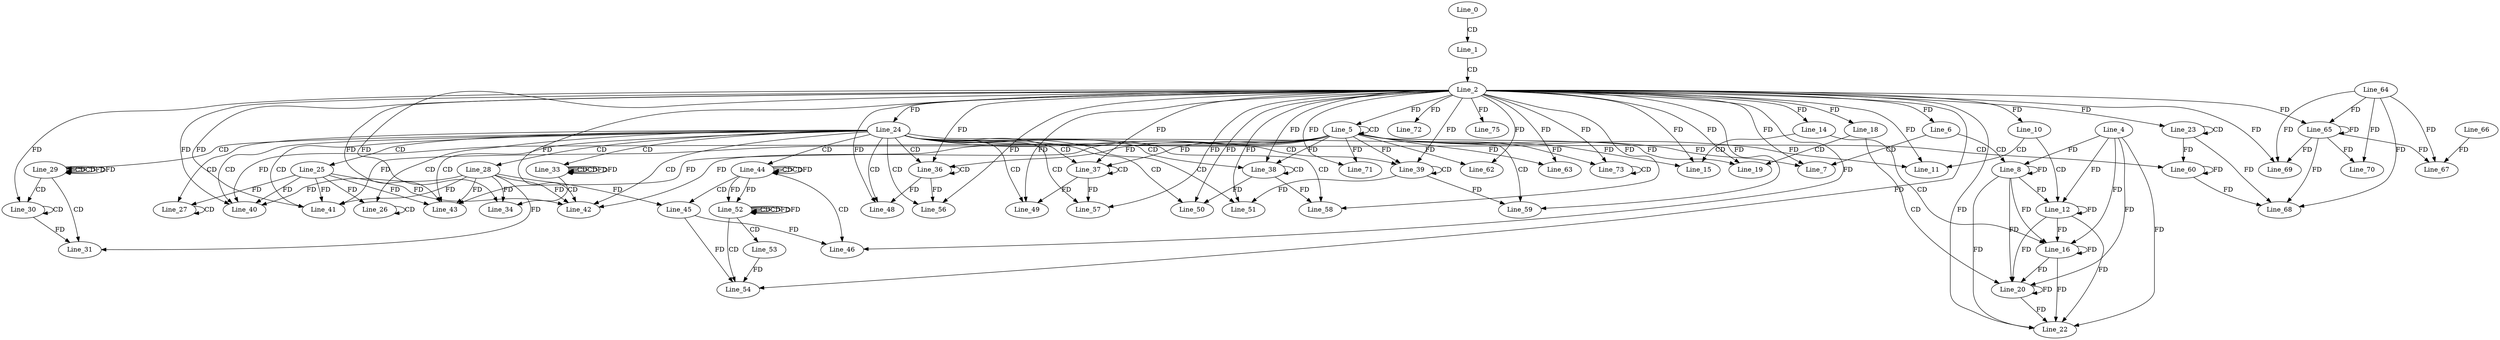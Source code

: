 digraph G {
  Line_0;
  Line_1;
  Line_2;
  Line_5;
  Line_5;
  Line_5;
  Line_6;
  Line_6;
  Line_6;
  Line_7;
  Line_8;
  Line_4;
  Line_10;
  Line_10;
  Line_10;
  Line_11;
  Line_12;
  Line_14;
  Line_14;
  Line_14;
  Line_15;
  Line_15;
  Line_16;
  Line_18;
  Line_18;
  Line_18;
  Line_19;
  Line_19;
  Line_20;
  Line_22;
  Line_22;
  Line_23;
  Line_23;
  Line_23;
  Line_24;
  Line_25;
  Line_26;
  Line_26;
  Line_27;
  Line_27;
  Line_28;
  Line_29;
  Line_29;
  Line_29;
  Line_30;
  Line_30;
  Line_30;
  Line_31;
  Line_33;
  Line_33;
  Line_33;
  Line_34;
  Line_36;
  Line_36;
  Line_37;
  Line_37;
  Line_38;
  Line_38;
  Line_39;
  Line_39;
  Line_40;
  Line_40;
  Line_41;
  Line_41;
  Line_42;
  Line_42;
  Line_43;
  Line_43;
  Line_44;
  Line_44;
  Line_44;
  Line_45;
  Line_45;
  Line_46;
  Line_48;
  Line_49;
  Line_50;
  Line_51;
  Line_52;
  Line_52;
  Line_52;
  Line_53;
  Line_53;
  Line_54;
  Line_56;
  Line_57;
  Line_58;
  Line_59;
  Line_60;
  Line_62;
  Line_63;
  Line_64;
  Line_65;
  Line_65;
  Line_67;
  Line_66;
  Line_67;
  Line_68;
  Line_69;
  Line_69;
  Line_70;
  Line_71;
  Line_72;
  Line_73;
  Line_73;
  Line_75;
  Line_0 -> Line_1 [ label="CD" ];
  Line_1 -> Line_2 [ label="CD" ];
  Line_5 -> Line_5 [ label="CD" ];
  Line_2 -> Line_5 [ label="FD" ];
  Line_2 -> Line_6 [ label="FD" ];
  Line_6 -> Line_7 [ label="CD" ];
  Line_5 -> Line_7 [ label="FD" ];
  Line_2 -> Line_7 [ label="FD" ];
  Line_6 -> Line_8 [ label="CD" ];
  Line_4 -> Line_8 [ label="FD" ];
  Line_8 -> Line_8 [ label="FD" ];
  Line_2 -> Line_10 [ label="FD" ];
  Line_10 -> Line_11 [ label="CD" ];
  Line_5 -> Line_11 [ label="FD" ];
  Line_2 -> Line_11 [ label="FD" ];
  Line_10 -> Line_12 [ label="CD" ];
  Line_4 -> Line_12 [ label="FD" ];
  Line_8 -> Line_12 [ label="FD" ];
  Line_12 -> Line_12 [ label="FD" ];
  Line_2 -> Line_14 [ label="FD" ];
  Line_14 -> Line_15 [ label="CD" ];
  Line_5 -> Line_15 [ label="FD" ];
  Line_2 -> Line_15 [ label="FD" ];
  Line_14 -> Line_16 [ label="CD" ];
  Line_4 -> Line_16 [ label="FD" ];
  Line_8 -> Line_16 [ label="FD" ];
  Line_12 -> Line_16 [ label="FD" ];
  Line_16 -> Line_16 [ label="FD" ];
  Line_2 -> Line_18 [ label="FD" ];
  Line_18 -> Line_19 [ label="CD" ];
  Line_5 -> Line_19 [ label="FD" ];
  Line_2 -> Line_19 [ label="FD" ];
  Line_18 -> Line_20 [ label="CD" ];
  Line_4 -> Line_20 [ label="FD" ];
  Line_8 -> Line_20 [ label="FD" ];
  Line_12 -> Line_20 [ label="FD" ];
  Line_16 -> Line_20 [ label="FD" ];
  Line_20 -> Line_20 [ label="FD" ];
  Line_4 -> Line_22 [ label="FD" ];
  Line_8 -> Line_22 [ label="FD" ];
  Line_12 -> Line_22 [ label="FD" ];
  Line_16 -> Line_22 [ label="FD" ];
  Line_20 -> Line_22 [ label="FD" ];
  Line_2 -> Line_22 [ label="FD" ];
  Line_23 -> Line_23 [ label="CD" ];
  Line_2 -> Line_23 [ label="FD" ];
  Line_2 -> Line_24 [ label="FD" ];
  Line_24 -> Line_25 [ label="CD" ];
  Line_24 -> Line_26 [ label="CD" ];
  Line_26 -> Line_26 [ label="CD" ];
  Line_25 -> Line_26 [ label="FD" ];
  Line_24 -> Line_27 [ label="CD" ];
  Line_27 -> Line_27 [ label="CD" ];
  Line_25 -> Line_27 [ label="FD" ];
  Line_24 -> Line_28 [ label="CD" ];
  Line_24 -> Line_29 [ label="CD" ];
  Line_29 -> Line_29 [ label="CD" ];
  Line_29 -> Line_29 [ label="CD" ];
  Line_29 -> Line_29 [ label="FD" ];
  Line_29 -> Line_30 [ label="CD" ];
  Line_30 -> Line_30 [ label="CD" ];
  Line_2 -> Line_30 [ label="FD" ];
  Line_29 -> Line_31 [ label="CD" ];
  Line_28 -> Line_31 [ label="FD" ];
  Line_30 -> Line_31 [ label="FD" ];
  Line_24 -> Line_33 [ label="CD" ];
  Line_33 -> Line_33 [ label="CD" ];
  Line_33 -> Line_33 [ label="CD" ];
  Line_33 -> Line_33 [ label="FD" ];
  Line_33 -> Line_34 [ label="CD" ];
  Line_28 -> Line_34 [ label="FD" ];
  Line_2 -> Line_34 [ label="FD" ];
  Line_24 -> Line_36 [ label="CD" ];
  Line_36 -> Line_36 [ label="CD" ];
  Line_5 -> Line_36 [ label="FD" ];
  Line_2 -> Line_36 [ label="FD" ];
  Line_24 -> Line_37 [ label="CD" ];
  Line_37 -> Line_37 [ label="CD" ];
  Line_5 -> Line_37 [ label="FD" ];
  Line_2 -> Line_37 [ label="FD" ];
  Line_24 -> Line_38 [ label="CD" ];
  Line_38 -> Line_38 [ label="CD" ];
  Line_5 -> Line_38 [ label="FD" ];
  Line_2 -> Line_38 [ label="FD" ];
  Line_24 -> Line_39 [ label="CD" ];
  Line_39 -> Line_39 [ label="CD" ];
  Line_5 -> Line_39 [ label="FD" ];
  Line_2 -> Line_39 [ label="FD" ];
  Line_24 -> Line_40 [ label="CD" ];
  Line_5 -> Line_40 [ label="FD" ];
  Line_28 -> Line_40 [ label="FD" ];
  Line_2 -> Line_40 [ label="FD" ];
  Line_25 -> Line_40 [ label="FD" ];
  Line_24 -> Line_41 [ label="CD" ];
  Line_5 -> Line_41 [ label="FD" ];
  Line_28 -> Line_41 [ label="FD" ];
  Line_2 -> Line_41 [ label="FD" ];
  Line_25 -> Line_41 [ label="FD" ];
  Line_24 -> Line_42 [ label="CD" ];
  Line_5 -> Line_42 [ label="FD" ];
  Line_28 -> Line_42 [ label="FD" ];
  Line_2 -> Line_42 [ label="FD" ];
  Line_25 -> Line_42 [ label="FD" ];
  Line_24 -> Line_43 [ label="CD" ];
  Line_5 -> Line_43 [ label="FD" ];
  Line_28 -> Line_43 [ label="FD" ];
  Line_2 -> Line_43 [ label="FD" ];
  Line_25 -> Line_43 [ label="FD" ];
  Line_24 -> Line_44 [ label="CD" ];
  Line_44 -> Line_44 [ label="CD" ];
  Line_44 -> Line_44 [ label="CD" ];
  Line_44 -> Line_44 [ label="FD" ];
  Line_44 -> Line_45 [ label="CD" ];
  Line_28 -> Line_45 [ label="FD" ];
  Line_44 -> Line_46 [ label="CD" ];
  Line_45 -> Line_46 [ label="FD" ];
  Line_2 -> Line_46 [ label="FD" ];
  Line_24 -> Line_48 [ label="CD" ];
  Line_36 -> Line_48 [ label="FD" ];
  Line_2 -> Line_48 [ label="FD" ];
  Line_24 -> Line_49 [ label="CD" ];
  Line_37 -> Line_49 [ label="FD" ];
  Line_2 -> Line_49 [ label="FD" ];
  Line_24 -> Line_50 [ label="CD" ];
  Line_38 -> Line_50 [ label="FD" ];
  Line_2 -> Line_50 [ label="FD" ];
  Line_24 -> Line_51 [ label="CD" ];
  Line_39 -> Line_51 [ label="FD" ];
  Line_2 -> Line_51 [ label="FD" ];
  Line_52 -> Line_52 [ label="CD" ];
  Line_44 -> Line_52 [ label="FD" ];
  Line_52 -> Line_52 [ label="CD" ];
  Line_52 -> Line_52 [ label="FD" ];
  Line_44 -> Line_52 [ label="FD" ];
  Line_52 -> Line_53 [ label="CD" ];
  Line_52 -> Line_54 [ label="CD" ];
  Line_53 -> Line_54 [ label="FD" ];
  Line_45 -> Line_54 [ label="FD" ];
  Line_2 -> Line_54 [ label="FD" ];
  Line_24 -> Line_56 [ label="CD" ];
  Line_36 -> Line_56 [ label="FD" ];
  Line_2 -> Line_56 [ label="FD" ];
  Line_24 -> Line_57 [ label="CD" ];
  Line_37 -> Line_57 [ label="FD" ];
  Line_2 -> Line_57 [ label="FD" ];
  Line_24 -> Line_58 [ label="CD" ];
  Line_38 -> Line_58 [ label="FD" ];
  Line_2 -> Line_58 [ label="FD" ];
  Line_24 -> Line_59 [ label="CD" ];
  Line_39 -> Line_59 [ label="FD" ];
  Line_2 -> Line_59 [ label="FD" ];
  Line_24 -> Line_60 [ label="CD" ];
  Line_23 -> Line_60 [ label="FD" ];
  Line_60 -> Line_60 [ label="FD" ];
  Line_5 -> Line_62 [ label="FD" ];
  Line_2 -> Line_62 [ label="FD" ];
  Line_5 -> Line_63 [ label="FD" ];
  Line_2 -> Line_63 [ label="FD" ];
  Line_64 -> Line_65 [ label="FD" ];
  Line_65 -> Line_65 [ label="FD" ];
  Line_2 -> Line_65 [ label="FD" ];
  Line_64 -> Line_67 [ label="FD" ];
  Line_65 -> Line_67 [ label="FD" ];
  Line_66 -> Line_67 [ label="FD" ];
  Line_64 -> Line_68 [ label="FD" ];
  Line_65 -> Line_68 [ label="FD" ];
  Line_23 -> Line_68 [ label="FD" ];
  Line_60 -> Line_68 [ label="FD" ];
  Line_64 -> Line_69 [ label="FD" ];
  Line_65 -> Line_69 [ label="FD" ];
  Line_2 -> Line_69 [ label="FD" ];
  Line_64 -> Line_70 [ label="FD" ];
  Line_65 -> Line_70 [ label="FD" ];
  Line_5 -> Line_71 [ label="FD" ];
  Line_2 -> Line_71 [ label="FD" ];
  Line_2 -> Line_72 [ label="FD" ];
  Line_73 -> Line_73 [ label="CD" ];
  Line_5 -> Line_73 [ label="FD" ];
  Line_2 -> Line_73 [ label="FD" ];
  Line_2 -> Line_75 [ label="FD" ];
  Line_29 -> Line_29 [ label="FD" ];
  Line_33 -> Line_33 [ label="FD" ];
  Line_52 -> Line_52 [ label="FD" ];
}
